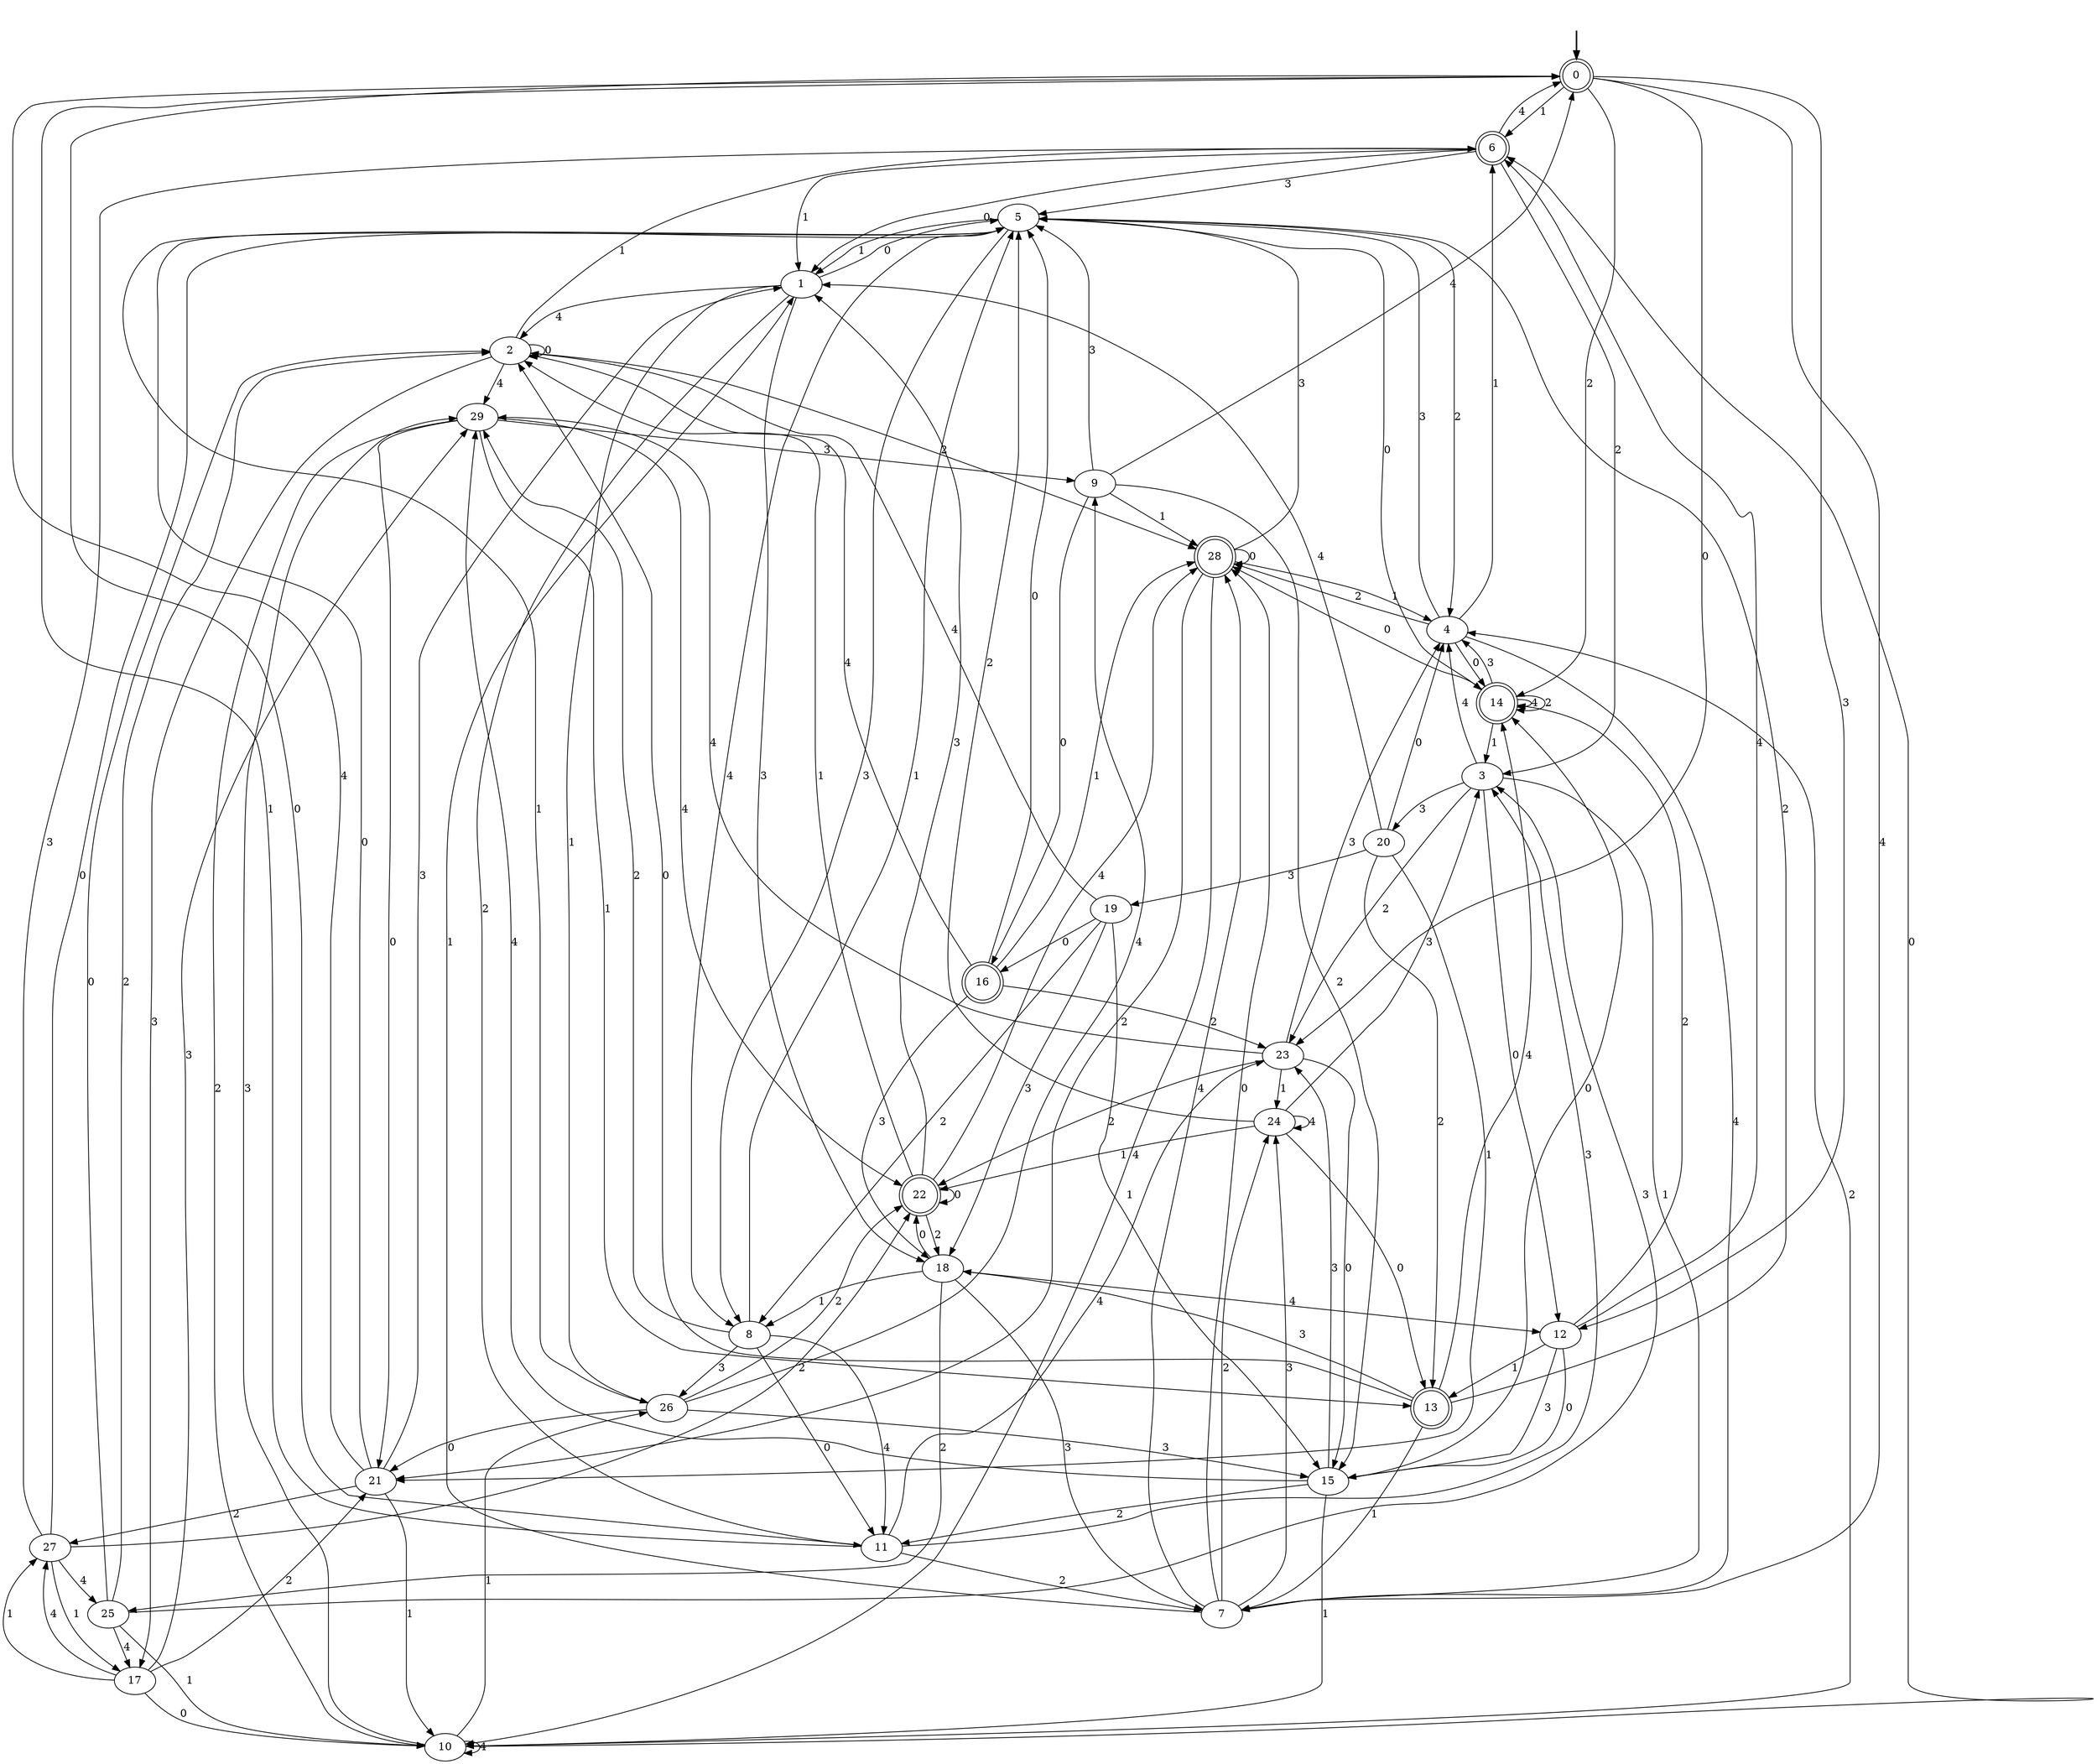 digraph {
	fake [style=invisible]
	0 [root=true shape=doublecircle]
	1
	2
	3
	4
	5
	6 [shape=doublecircle]
	7
	8
	9
	10
	11
	12
	13 [shape=doublecircle]
	14 [shape=doublecircle]
	15
	16 [shape=doublecircle]
	17
	18
	19
	20
	21
	22 [shape=doublecircle]
	23
	24
	25
	26
	27
	28 [shape=doublecircle]
	29
	fake -> 0 [style=bold]
	11 -> 7 [label=2]
	10 -> 29 [label=3]
	21 -> 10 [label=1]
	13 -> 18 [label=3]
	24 -> 24 [label=4]
	11 -> 0 [label=0]
	22 -> 22 [label=0]
	2 -> 6 [label=1]
	16 -> 18 [label=3]
	26 -> 21 [label=0]
	26 -> 9 [label=4]
	15 -> 11 [label=2]
	9 -> 28 [label=1]
	15 -> 29 [label=4]
	21 -> 0 [label=4]
	6 -> 5 [label=3]
	10 -> 6 [label=0]
	21 -> 1 [label=3]
	6 -> 1 [label=1]
	0 -> 12 [label=3]
	27 -> 17 [label=1]
	12 -> 14 [label=2]
	23 -> 15 [label=0]
	4 -> 7 [label=4]
	4 -> 28 [label=2]
	7 -> 1 [label=1]
	3 -> 20 [label=3]
	29 -> 13 [label=1]
	18 -> 8 [label=1]
	6 -> 0 [label=4]
	5 -> 4 [label=2]
	21 -> 5 [label=0]
	28 -> 5 [label=3]
	27 -> 25 [label=4]
	3 -> 12 [label=0]
	8 -> 11 [label=4]
	7 -> 24 [label=2]
	8 -> 29 [label=2]
	26 -> 5 [label=1]
	3 -> 7 [label=1]
	11 -> 3 [label=3]
	8 -> 5 [label=1]
	22 -> 2 [label=1]
	18 -> 7 [label=3]
	19 -> 2 [label=4]
	12 -> 13 [label=1]
	2 -> 28 [label=2]
	4 -> 14 [label=0]
	13 -> 14 [label=4]
	13 -> 5 [label=2]
	14 -> 4 [label=3]
	22 -> 28 [label=4]
	3 -> 23 [label=2]
	5 -> 8 [label=4]
	9 -> 15 [label=2]
	16 -> 23 [label=2]
	29 -> 22 [label=4]
	19 -> 16 [label=0]
	7 -> 28 [label=4]
	20 -> 19 [label=3]
	25 -> 3 [label=3]
	1 -> 5 [label=0]
	14 -> 14 [label=4]
	20 -> 21 [label=1]
	24 -> 5 [label=2]
	14 -> 14 [label=2]
	21 -> 27 [label=2]
	8 -> 11 [label=0]
	28 -> 10 [label=4]
	18 -> 22 [label=0]
	27 -> 22 [label=2]
	15 -> 23 [label=3]
	23 -> 24 [label=1]
	14 -> 28 [label=0]
	17 -> 27 [label=1]
	2 -> 17 [label=3]
	29 -> 9 [label=3]
	18 -> 12 [label=4]
	19 -> 8 [label=2]
	19 -> 18 [label=3]
	10 -> 4 [label=2]
	10 -> 26 [label=1]
	24 -> 22 [label=1]
	25 -> 10 [label=1]
	26 -> 22 [label=2]
	16 -> 2 [label=4]
	17 -> 10 [label=0]
	9 -> 0 [label=4]
	7 -> 28 [label=0]
	29 -> 10 [label=2]
	25 -> 2 [label=2]
	2 -> 2 [label=0]
	1 -> 2 [label=4]
	25 -> 2 [label=0]
	3 -> 4 [label=4]
	17 -> 29 [label=3]
	6 -> 3 [label=2]
	4 -> 5 [label=3]
	2 -> 29 [label=4]
	22 -> 1 [label=3]
	0 -> 7 [label=4]
	17 -> 21 [label=2]
	28 -> 4 [label=1]
	9 -> 16 [label=0]
	20 -> 4 [label=0]
	20 -> 1 [label=4]
	23 -> 29 [label=4]
	13 -> 2 [label=0]
	8 -> 26 [label=3]
	10 -> 10 [label=4]
	7 -> 24 [label=3]
	28 -> 21 [label=2]
	20 -> 13 [label=2]
	12 -> 6 [label=4]
	15 -> 14 [label=0]
	5 -> 14 [label=0]
	0 -> 6 [label=1]
	6 -> 1 [label=0]
	16 -> 5 [label=0]
	23 -> 22 [label=2]
	27 -> 5 [label=0]
	0 -> 23 [label=0]
	14 -> 3 [label=1]
	23 -> 4 [label=3]
	12 -> 15 [label=3]
	27 -> 6 [label=3]
	0 -> 14 [label=2]
	24 -> 3 [label=3]
	1 -> 11 [label=2]
	29 -> 21 [label=0]
	25 -> 17 [label=4]
	13 -> 7 [label=1]
	22 -> 18 [label=2]
	5 -> 8 [label=3]
	1 -> 18 [label=3]
	11 -> 0 [label=1]
	17 -> 27 [label=4]
	28 -> 28 [label=0]
	5 -> 1 [label=1]
	26 -> 15 [label=3]
	15 -> 10 [label=1]
	24 -> 13 [label=0]
	18 -> 25 [label=2]
	11 -> 23 [label=4]
	1 -> 26 [label=1]
	19 -> 15 [label=1]
	16 -> 28 [label=1]
	4 -> 6 [label=1]
	9 -> 5 [label=3]
	12 -> 15 [label=0]
}
